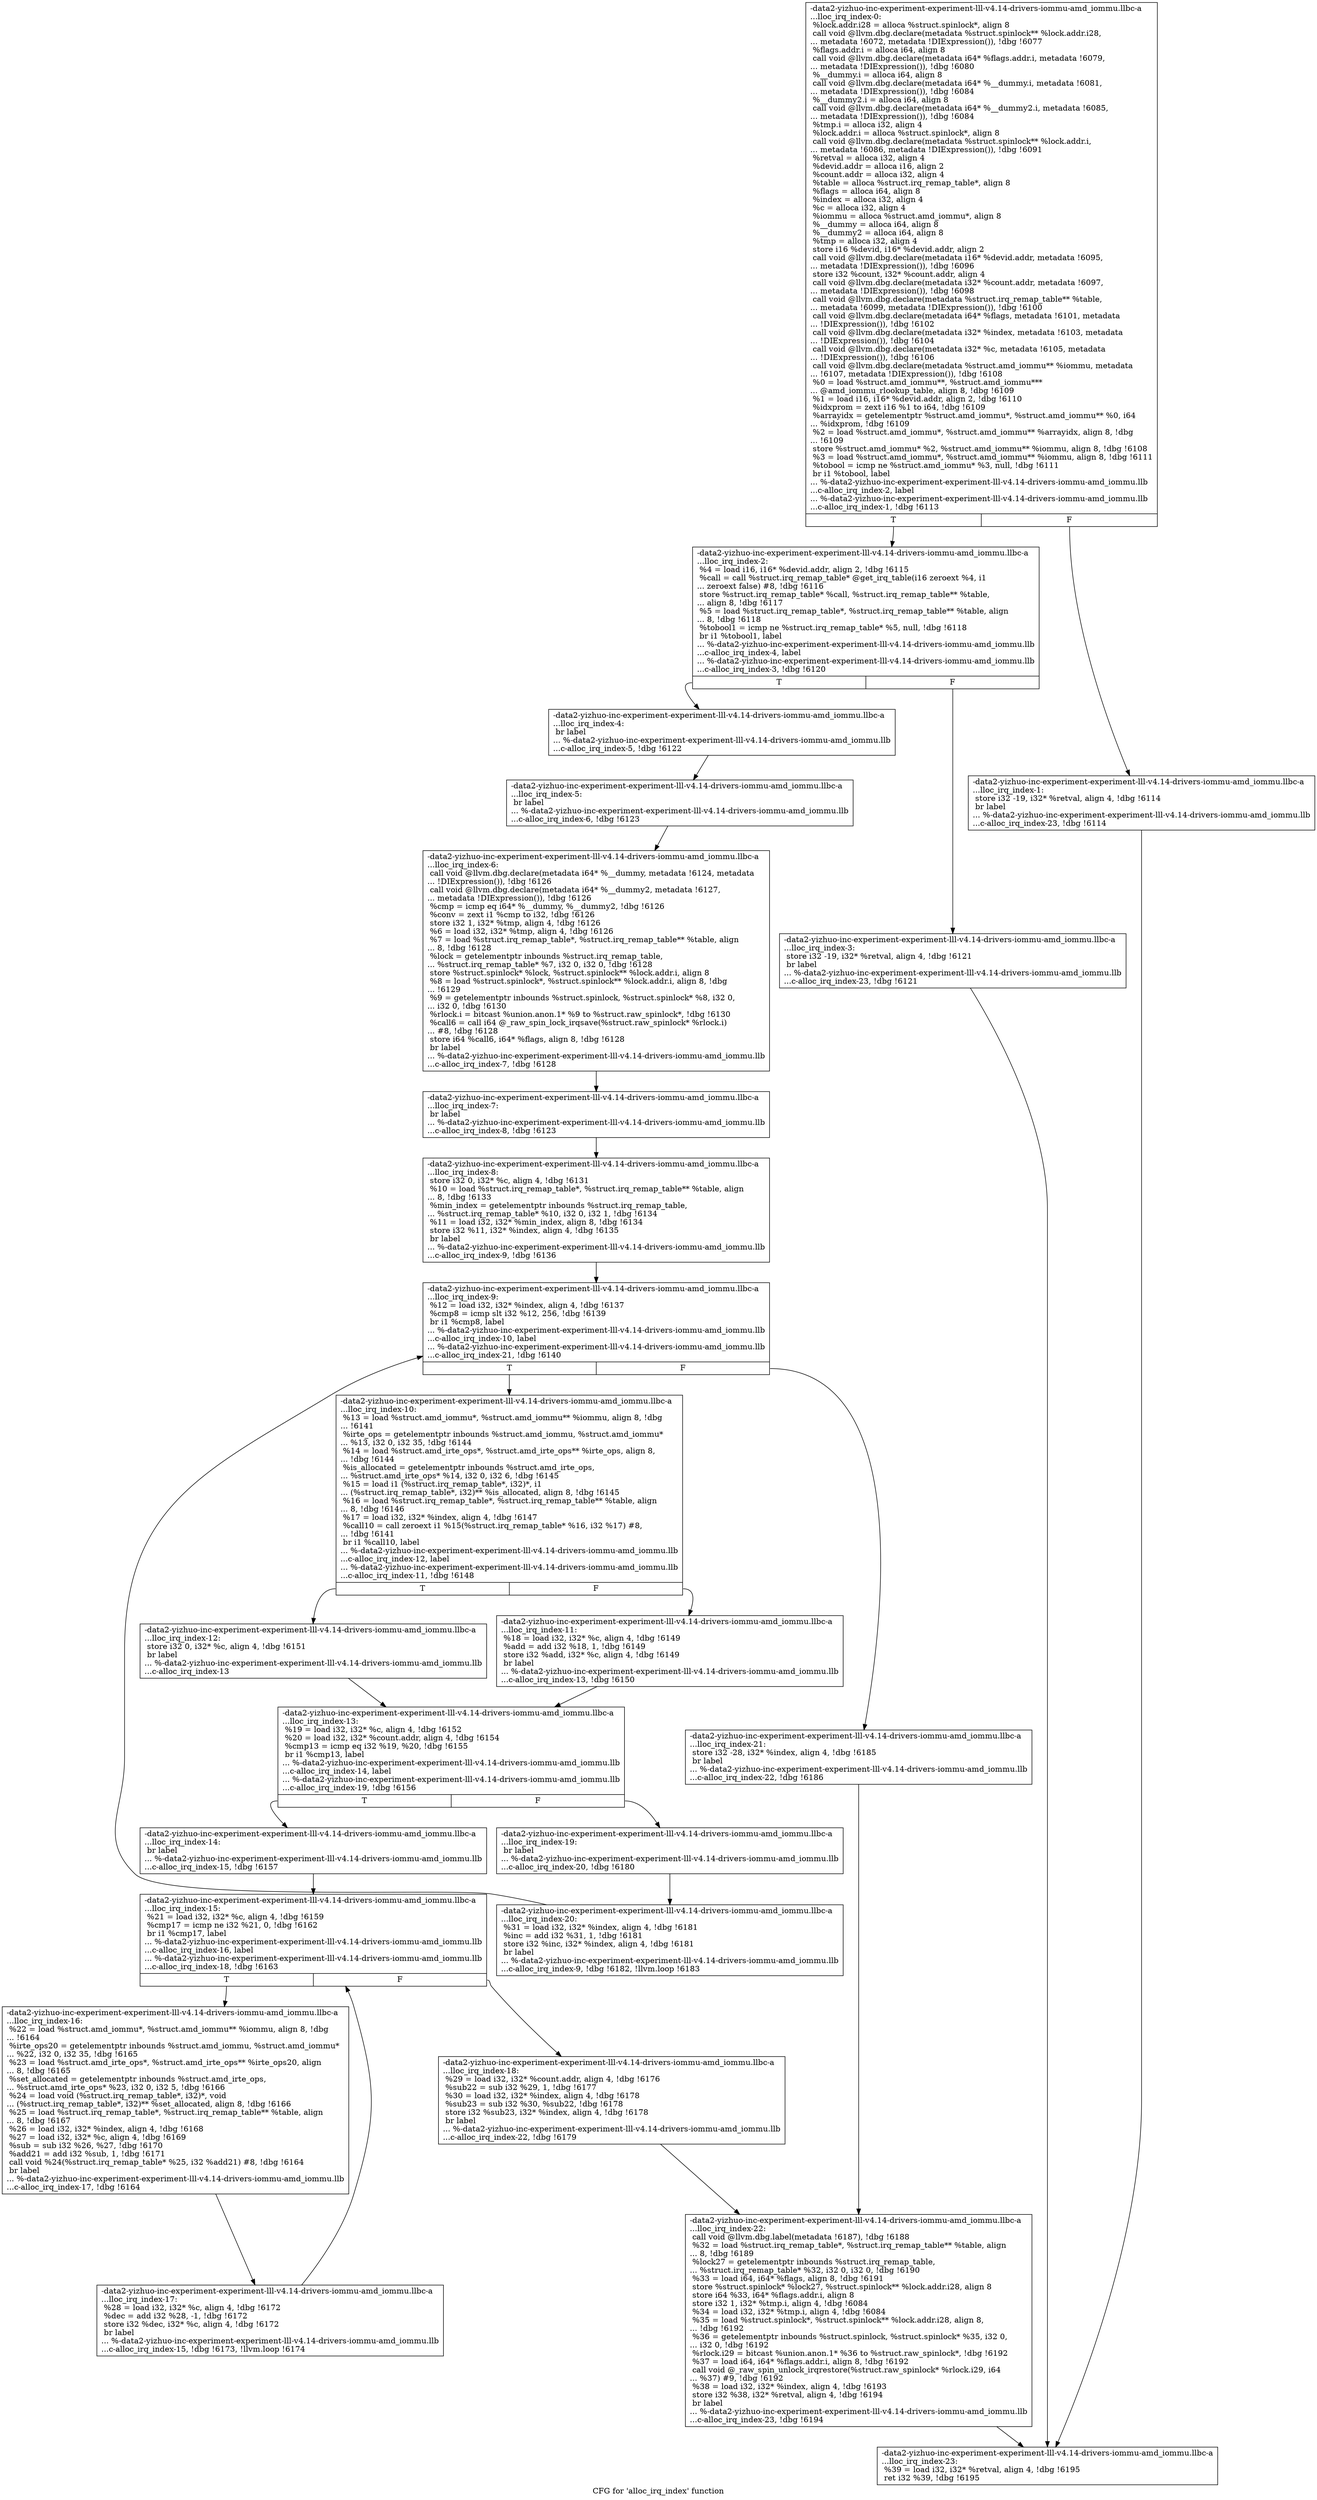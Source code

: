digraph "CFG for 'alloc_irq_index' function" {
	label="CFG for 'alloc_irq_index' function";

	Node0x561b949f4980 [shape=record,label="{-data2-yizhuo-inc-experiment-experiment-lll-v4.14-drivers-iommu-amd_iommu.llbc-a\l...lloc_irq_index-0:\l  %lock.addr.i28 = alloca %struct.spinlock*, align 8\l  call void @llvm.dbg.declare(metadata %struct.spinlock** %lock.addr.i28,\l... metadata !6072, metadata !DIExpression()), !dbg !6077\l  %flags.addr.i = alloca i64, align 8\l  call void @llvm.dbg.declare(metadata i64* %flags.addr.i, metadata !6079,\l... metadata !DIExpression()), !dbg !6080\l  %__dummy.i = alloca i64, align 8\l  call void @llvm.dbg.declare(metadata i64* %__dummy.i, metadata !6081,\l... metadata !DIExpression()), !dbg !6084\l  %__dummy2.i = alloca i64, align 8\l  call void @llvm.dbg.declare(metadata i64* %__dummy2.i, metadata !6085,\l... metadata !DIExpression()), !dbg !6084\l  %tmp.i = alloca i32, align 4\l  %lock.addr.i = alloca %struct.spinlock*, align 8\l  call void @llvm.dbg.declare(metadata %struct.spinlock** %lock.addr.i,\l... metadata !6086, metadata !DIExpression()), !dbg !6091\l  %retval = alloca i32, align 4\l  %devid.addr = alloca i16, align 2\l  %count.addr = alloca i32, align 4\l  %table = alloca %struct.irq_remap_table*, align 8\l  %flags = alloca i64, align 8\l  %index = alloca i32, align 4\l  %c = alloca i32, align 4\l  %iommu = alloca %struct.amd_iommu*, align 8\l  %__dummy = alloca i64, align 8\l  %__dummy2 = alloca i64, align 8\l  %tmp = alloca i32, align 4\l  store i16 %devid, i16* %devid.addr, align 2\l  call void @llvm.dbg.declare(metadata i16* %devid.addr, metadata !6095,\l... metadata !DIExpression()), !dbg !6096\l  store i32 %count, i32* %count.addr, align 4\l  call void @llvm.dbg.declare(metadata i32* %count.addr, metadata !6097,\l... metadata !DIExpression()), !dbg !6098\l  call void @llvm.dbg.declare(metadata %struct.irq_remap_table** %table,\l... metadata !6099, metadata !DIExpression()), !dbg !6100\l  call void @llvm.dbg.declare(metadata i64* %flags, metadata !6101, metadata\l... !DIExpression()), !dbg !6102\l  call void @llvm.dbg.declare(metadata i32* %index, metadata !6103, metadata\l... !DIExpression()), !dbg !6104\l  call void @llvm.dbg.declare(metadata i32* %c, metadata !6105, metadata\l... !DIExpression()), !dbg !6106\l  call void @llvm.dbg.declare(metadata %struct.amd_iommu** %iommu, metadata\l... !6107, metadata !DIExpression()), !dbg !6108\l  %0 = load %struct.amd_iommu**, %struct.amd_iommu***\l... @amd_iommu_rlookup_table, align 8, !dbg !6109\l  %1 = load i16, i16* %devid.addr, align 2, !dbg !6110\l  %idxprom = zext i16 %1 to i64, !dbg !6109\l  %arrayidx = getelementptr %struct.amd_iommu*, %struct.amd_iommu** %0, i64\l... %idxprom, !dbg !6109\l  %2 = load %struct.amd_iommu*, %struct.amd_iommu** %arrayidx, align 8, !dbg\l... !6109\l  store %struct.amd_iommu* %2, %struct.amd_iommu** %iommu, align 8, !dbg !6108\l  %3 = load %struct.amd_iommu*, %struct.amd_iommu** %iommu, align 8, !dbg !6111\l  %tobool = icmp ne %struct.amd_iommu* %3, null, !dbg !6111\l  br i1 %tobool, label\l... %-data2-yizhuo-inc-experiment-experiment-lll-v4.14-drivers-iommu-amd_iommu.llb\l...c-alloc_irq_index-2, label\l... %-data2-yizhuo-inc-experiment-experiment-lll-v4.14-drivers-iommu-amd_iommu.llb\l...c-alloc_irq_index-1, !dbg !6113\l|{<s0>T|<s1>F}}"];
	Node0x561b949f4980:s0 -> Node0x561b949f73c0;
	Node0x561b949f4980:s1 -> Node0x561b949f7370;
	Node0x561b949f7370 [shape=record,label="{-data2-yizhuo-inc-experiment-experiment-lll-v4.14-drivers-iommu-amd_iommu.llbc-a\l...lloc_irq_index-1: \l  store i32 -19, i32* %retval, align 4, !dbg !6114\l  br label\l... %-data2-yizhuo-inc-experiment-experiment-lll-v4.14-drivers-iommu-amd_iommu.llb\l...c-alloc_irq_index-23, !dbg !6114\l}"];
	Node0x561b949f7370 -> Node0x561b949f7a50;
	Node0x561b949f73c0 [shape=record,label="{-data2-yizhuo-inc-experiment-experiment-lll-v4.14-drivers-iommu-amd_iommu.llbc-a\l...lloc_irq_index-2: \l  %4 = load i16, i16* %devid.addr, align 2, !dbg !6115\l  %call = call %struct.irq_remap_table* @get_irq_table(i16 zeroext %4, i1\l... zeroext false) #8, !dbg !6116\l  store %struct.irq_remap_table* %call, %struct.irq_remap_table** %table,\l... align 8, !dbg !6117\l  %5 = load %struct.irq_remap_table*, %struct.irq_remap_table** %table, align\l... 8, !dbg !6118\l  %tobool1 = icmp ne %struct.irq_remap_table* %5, null, !dbg !6118\l  br i1 %tobool1, label\l... %-data2-yizhuo-inc-experiment-experiment-lll-v4.14-drivers-iommu-amd_iommu.llb\l...c-alloc_irq_index-4, label\l... %-data2-yizhuo-inc-experiment-experiment-lll-v4.14-drivers-iommu-amd_iommu.llb\l...c-alloc_irq_index-3, !dbg !6120\l|{<s0>T|<s1>F}}"];
	Node0x561b949f73c0:s0 -> Node0x561b949f7460;
	Node0x561b949f73c0:s1 -> Node0x561b949f7410;
	Node0x561b949f7410 [shape=record,label="{-data2-yizhuo-inc-experiment-experiment-lll-v4.14-drivers-iommu-amd_iommu.llbc-a\l...lloc_irq_index-3: \l  store i32 -19, i32* %retval, align 4, !dbg !6121\l  br label\l... %-data2-yizhuo-inc-experiment-experiment-lll-v4.14-drivers-iommu-amd_iommu.llb\l...c-alloc_irq_index-23, !dbg !6121\l}"];
	Node0x561b949f7410 -> Node0x561b949f7a50;
	Node0x561b949f7460 [shape=record,label="{-data2-yizhuo-inc-experiment-experiment-lll-v4.14-drivers-iommu-amd_iommu.llbc-a\l...lloc_irq_index-4: \l  br label\l... %-data2-yizhuo-inc-experiment-experiment-lll-v4.14-drivers-iommu-amd_iommu.llb\l...c-alloc_irq_index-5, !dbg !6122\l}"];
	Node0x561b949f7460 -> Node0x561b949f74b0;
	Node0x561b949f74b0 [shape=record,label="{-data2-yizhuo-inc-experiment-experiment-lll-v4.14-drivers-iommu-amd_iommu.llbc-a\l...lloc_irq_index-5: \l  br label\l... %-data2-yizhuo-inc-experiment-experiment-lll-v4.14-drivers-iommu-amd_iommu.llb\l...c-alloc_irq_index-6, !dbg !6123\l}"];
	Node0x561b949f74b0 -> Node0x561b949f7500;
	Node0x561b949f7500 [shape=record,label="{-data2-yizhuo-inc-experiment-experiment-lll-v4.14-drivers-iommu-amd_iommu.llbc-a\l...lloc_irq_index-6: \l  call void @llvm.dbg.declare(metadata i64* %__dummy, metadata !6124, metadata\l... !DIExpression()), !dbg !6126\l  call void @llvm.dbg.declare(metadata i64* %__dummy2, metadata !6127,\l... metadata !DIExpression()), !dbg !6126\l  %cmp = icmp eq i64* %__dummy, %__dummy2, !dbg !6126\l  %conv = zext i1 %cmp to i32, !dbg !6126\l  store i32 1, i32* %tmp, align 4, !dbg !6126\l  %6 = load i32, i32* %tmp, align 4, !dbg !6126\l  %7 = load %struct.irq_remap_table*, %struct.irq_remap_table** %table, align\l... 8, !dbg !6128\l  %lock = getelementptr inbounds %struct.irq_remap_table,\l... %struct.irq_remap_table* %7, i32 0, i32 0, !dbg !6128\l  store %struct.spinlock* %lock, %struct.spinlock** %lock.addr.i, align 8\l  %8 = load %struct.spinlock*, %struct.spinlock** %lock.addr.i, align 8, !dbg\l... !6129\l  %9 = getelementptr inbounds %struct.spinlock, %struct.spinlock* %8, i32 0,\l... i32 0, !dbg !6130\l  %rlock.i = bitcast %union.anon.1* %9 to %struct.raw_spinlock*, !dbg !6130\l  %call6 = call i64 @_raw_spin_lock_irqsave(%struct.raw_spinlock* %rlock.i)\l... #8, !dbg !6128\l  store i64 %call6, i64* %flags, align 8, !dbg !6128\l  br label\l... %-data2-yizhuo-inc-experiment-experiment-lll-v4.14-drivers-iommu-amd_iommu.llb\l...c-alloc_irq_index-7, !dbg !6128\l}"];
	Node0x561b949f7500 -> Node0x561b949f7550;
	Node0x561b949f7550 [shape=record,label="{-data2-yizhuo-inc-experiment-experiment-lll-v4.14-drivers-iommu-amd_iommu.llbc-a\l...lloc_irq_index-7: \l  br label\l... %-data2-yizhuo-inc-experiment-experiment-lll-v4.14-drivers-iommu-amd_iommu.llb\l...c-alloc_irq_index-8, !dbg !6123\l}"];
	Node0x561b949f7550 -> Node0x561b949f75a0;
	Node0x561b949f75a0 [shape=record,label="{-data2-yizhuo-inc-experiment-experiment-lll-v4.14-drivers-iommu-amd_iommu.llbc-a\l...lloc_irq_index-8: \l  store i32 0, i32* %c, align 4, !dbg !6131\l  %10 = load %struct.irq_remap_table*, %struct.irq_remap_table** %table, align\l... 8, !dbg !6133\l  %min_index = getelementptr inbounds %struct.irq_remap_table,\l... %struct.irq_remap_table* %10, i32 0, i32 1, !dbg !6134\l  %11 = load i32, i32* %min_index, align 8, !dbg !6134\l  store i32 %11, i32* %index, align 4, !dbg !6135\l  br label\l... %-data2-yizhuo-inc-experiment-experiment-lll-v4.14-drivers-iommu-amd_iommu.llb\l...c-alloc_irq_index-9, !dbg !6136\l}"];
	Node0x561b949f75a0 -> Node0x561b949f75f0;
	Node0x561b949f75f0 [shape=record,label="{-data2-yizhuo-inc-experiment-experiment-lll-v4.14-drivers-iommu-amd_iommu.llbc-a\l...lloc_irq_index-9: \l  %12 = load i32, i32* %index, align 4, !dbg !6137\l  %cmp8 = icmp slt i32 %12, 256, !dbg !6139\l  br i1 %cmp8, label\l... %-data2-yizhuo-inc-experiment-experiment-lll-v4.14-drivers-iommu-amd_iommu.llb\l...c-alloc_irq_index-10, label\l... %-data2-yizhuo-inc-experiment-experiment-lll-v4.14-drivers-iommu-amd_iommu.llb\l...c-alloc_irq_index-21, !dbg !6140\l|{<s0>T|<s1>F}}"];
	Node0x561b949f75f0:s0 -> Node0x561b949f7640;
	Node0x561b949f75f0:s1 -> Node0x561b949f79b0;
	Node0x561b949f7640 [shape=record,label="{-data2-yizhuo-inc-experiment-experiment-lll-v4.14-drivers-iommu-amd_iommu.llbc-a\l...lloc_irq_index-10: \l  %13 = load %struct.amd_iommu*, %struct.amd_iommu** %iommu, align 8, !dbg\l... !6141\l  %irte_ops = getelementptr inbounds %struct.amd_iommu, %struct.amd_iommu*\l... %13, i32 0, i32 35, !dbg !6144\l  %14 = load %struct.amd_irte_ops*, %struct.amd_irte_ops** %irte_ops, align 8,\l... !dbg !6144\l  %is_allocated = getelementptr inbounds %struct.amd_irte_ops,\l... %struct.amd_irte_ops* %14, i32 0, i32 6, !dbg !6145\l  %15 = load i1 (%struct.irq_remap_table*, i32)*, i1\l... (%struct.irq_remap_table*, i32)** %is_allocated, align 8, !dbg !6145\l  %16 = load %struct.irq_remap_table*, %struct.irq_remap_table** %table, align\l... 8, !dbg !6146\l  %17 = load i32, i32* %index, align 4, !dbg !6147\l  %call10 = call zeroext i1 %15(%struct.irq_remap_table* %16, i32 %17) #8,\l... !dbg !6141\l  br i1 %call10, label\l... %-data2-yizhuo-inc-experiment-experiment-lll-v4.14-drivers-iommu-amd_iommu.llb\l...c-alloc_irq_index-12, label\l... %-data2-yizhuo-inc-experiment-experiment-lll-v4.14-drivers-iommu-amd_iommu.llb\l...c-alloc_irq_index-11, !dbg !6148\l|{<s0>T|<s1>F}}"];
	Node0x561b949f7640:s0 -> Node0x561b949f76e0;
	Node0x561b949f7640:s1 -> Node0x561b949f7690;
	Node0x561b949f7690 [shape=record,label="{-data2-yizhuo-inc-experiment-experiment-lll-v4.14-drivers-iommu-amd_iommu.llbc-a\l...lloc_irq_index-11: \l  %18 = load i32, i32* %c, align 4, !dbg !6149\l  %add = add i32 %18, 1, !dbg !6149\l  store i32 %add, i32* %c, align 4, !dbg !6149\l  br label\l... %-data2-yizhuo-inc-experiment-experiment-lll-v4.14-drivers-iommu-amd_iommu.llb\l...c-alloc_irq_index-13, !dbg !6150\l}"];
	Node0x561b949f7690 -> Node0x561b949f7730;
	Node0x561b949f76e0 [shape=record,label="{-data2-yizhuo-inc-experiment-experiment-lll-v4.14-drivers-iommu-amd_iommu.llbc-a\l...lloc_irq_index-12: \l  store i32 0, i32* %c, align 4, !dbg !6151\l  br label\l... %-data2-yizhuo-inc-experiment-experiment-lll-v4.14-drivers-iommu-amd_iommu.llb\l...c-alloc_irq_index-13\l}"];
	Node0x561b949f76e0 -> Node0x561b949f7730;
	Node0x561b949f7730 [shape=record,label="{-data2-yizhuo-inc-experiment-experiment-lll-v4.14-drivers-iommu-amd_iommu.llbc-a\l...lloc_irq_index-13: \l  %19 = load i32, i32* %c, align 4, !dbg !6152\l  %20 = load i32, i32* %count.addr, align 4, !dbg !6154\l  %cmp13 = icmp eq i32 %19, %20, !dbg !6155\l  br i1 %cmp13, label\l... %-data2-yizhuo-inc-experiment-experiment-lll-v4.14-drivers-iommu-amd_iommu.llb\l...c-alloc_irq_index-14, label\l... %-data2-yizhuo-inc-experiment-experiment-lll-v4.14-drivers-iommu-amd_iommu.llb\l...c-alloc_irq_index-19, !dbg !6156\l|{<s0>T|<s1>F}}"];
	Node0x561b949f7730:s0 -> Node0x561b949f7780;
	Node0x561b949f7730:s1 -> Node0x561b949f7910;
	Node0x561b949f7780 [shape=record,label="{-data2-yizhuo-inc-experiment-experiment-lll-v4.14-drivers-iommu-amd_iommu.llbc-a\l...lloc_irq_index-14: \l  br label\l... %-data2-yizhuo-inc-experiment-experiment-lll-v4.14-drivers-iommu-amd_iommu.llb\l...c-alloc_irq_index-15, !dbg !6157\l}"];
	Node0x561b949f7780 -> Node0x561b949f77d0;
	Node0x561b949f77d0 [shape=record,label="{-data2-yizhuo-inc-experiment-experiment-lll-v4.14-drivers-iommu-amd_iommu.llbc-a\l...lloc_irq_index-15: \l  %21 = load i32, i32* %c, align 4, !dbg !6159\l  %cmp17 = icmp ne i32 %21, 0, !dbg !6162\l  br i1 %cmp17, label\l... %-data2-yizhuo-inc-experiment-experiment-lll-v4.14-drivers-iommu-amd_iommu.llb\l...c-alloc_irq_index-16, label\l... %-data2-yizhuo-inc-experiment-experiment-lll-v4.14-drivers-iommu-amd_iommu.llb\l...c-alloc_irq_index-18, !dbg !6163\l|{<s0>T|<s1>F}}"];
	Node0x561b949f77d0:s0 -> Node0x561b949f7820;
	Node0x561b949f77d0:s1 -> Node0x561b949f78c0;
	Node0x561b949f7820 [shape=record,label="{-data2-yizhuo-inc-experiment-experiment-lll-v4.14-drivers-iommu-amd_iommu.llbc-a\l...lloc_irq_index-16: \l  %22 = load %struct.amd_iommu*, %struct.amd_iommu** %iommu, align 8, !dbg\l... !6164\l  %irte_ops20 = getelementptr inbounds %struct.amd_iommu, %struct.amd_iommu*\l... %22, i32 0, i32 35, !dbg !6165\l  %23 = load %struct.amd_irte_ops*, %struct.amd_irte_ops** %irte_ops20, align\l... 8, !dbg !6165\l  %set_allocated = getelementptr inbounds %struct.amd_irte_ops,\l... %struct.amd_irte_ops* %23, i32 0, i32 5, !dbg !6166\l  %24 = load void (%struct.irq_remap_table*, i32)*, void\l... (%struct.irq_remap_table*, i32)** %set_allocated, align 8, !dbg !6166\l  %25 = load %struct.irq_remap_table*, %struct.irq_remap_table** %table, align\l... 8, !dbg !6167\l  %26 = load i32, i32* %index, align 4, !dbg !6168\l  %27 = load i32, i32* %c, align 4, !dbg !6169\l  %sub = sub i32 %26, %27, !dbg !6170\l  %add21 = add i32 %sub, 1, !dbg !6171\l  call void %24(%struct.irq_remap_table* %25, i32 %add21) #8, !dbg !6164\l  br label\l... %-data2-yizhuo-inc-experiment-experiment-lll-v4.14-drivers-iommu-amd_iommu.llb\l...c-alloc_irq_index-17, !dbg !6164\l}"];
	Node0x561b949f7820 -> Node0x561b949f7870;
	Node0x561b949f7870 [shape=record,label="{-data2-yizhuo-inc-experiment-experiment-lll-v4.14-drivers-iommu-amd_iommu.llbc-a\l...lloc_irq_index-17: \l  %28 = load i32, i32* %c, align 4, !dbg !6172\l  %dec = add i32 %28, -1, !dbg !6172\l  store i32 %dec, i32* %c, align 4, !dbg !6172\l  br label\l... %-data2-yizhuo-inc-experiment-experiment-lll-v4.14-drivers-iommu-amd_iommu.llb\l...c-alloc_irq_index-15, !dbg !6173, !llvm.loop !6174\l}"];
	Node0x561b949f7870 -> Node0x561b949f77d0;
	Node0x561b949f78c0 [shape=record,label="{-data2-yizhuo-inc-experiment-experiment-lll-v4.14-drivers-iommu-amd_iommu.llbc-a\l...lloc_irq_index-18: \l  %29 = load i32, i32* %count.addr, align 4, !dbg !6176\l  %sub22 = sub i32 %29, 1, !dbg !6177\l  %30 = load i32, i32* %index, align 4, !dbg !6178\l  %sub23 = sub i32 %30, %sub22, !dbg !6178\l  store i32 %sub23, i32* %index, align 4, !dbg !6178\l  br label\l... %-data2-yizhuo-inc-experiment-experiment-lll-v4.14-drivers-iommu-amd_iommu.llb\l...c-alloc_irq_index-22, !dbg !6179\l}"];
	Node0x561b949f78c0 -> Node0x561b949f7a00;
	Node0x561b949f7910 [shape=record,label="{-data2-yizhuo-inc-experiment-experiment-lll-v4.14-drivers-iommu-amd_iommu.llbc-a\l...lloc_irq_index-19: \l  br label\l... %-data2-yizhuo-inc-experiment-experiment-lll-v4.14-drivers-iommu-amd_iommu.llb\l...c-alloc_irq_index-20, !dbg !6180\l}"];
	Node0x561b949f7910 -> Node0x561b949f7960;
	Node0x561b949f7960 [shape=record,label="{-data2-yizhuo-inc-experiment-experiment-lll-v4.14-drivers-iommu-amd_iommu.llbc-a\l...lloc_irq_index-20: \l  %31 = load i32, i32* %index, align 4, !dbg !6181\l  %inc = add i32 %31, 1, !dbg !6181\l  store i32 %inc, i32* %index, align 4, !dbg !6181\l  br label\l... %-data2-yizhuo-inc-experiment-experiment-lll-v4.14-drivers-iommu-amd_iommu.llb\l...c-alloc_irq_index-9, !dbg !6182, !llvm.loop !6183\l}"];
	Node0x561b949f7960 -> Node0x561b949f75f0;
	Node0x561b949f79b0 [shape=record,label="{-data2-yizhuo-inc-experiment-experiment-lll-v4.14-drivers-iommu-amd_iommu.llbc-a\l...lloc_irq_index-21: \l  store i32 -28, i32* %index, align 4, !dbg !6185\l  br label\l... %-data2-yizhuo-inc-experiment-experiment-lll-v4.14-drivers-iommu-amd_iommu.llb\l...c-alloc_irq_index-22, !dbg !6186\l}"];
	Node0x561b949f79b0 -> Node0x561b949f7a00;
	Node0x561b949f7a00 [shape=record,label="{-data2-yizhuo-inc-experiment-experiment-lll-v4.14-drivers-iommu-amd_iommu.llbc-a\l...lloc_irq_index-22: \l  call void @llvm.dbg.label(metadata !6187), !dbg !6188\l  %32 = load %struct.irq_remap_table*, %struct.irq_remap_table** %table, align\l... 8, !dbg !6189\l  %lock27 = getelementptr inbounds %struct.irq_remap_table,\l... %struct.irq_remap_table* %32, i32 0, i32 0, !dbg !6190\l  %33 = load i64, i64* %flags, align 8, !dbg !6191\l  store %struct.spinlock* %lock27, %struct.spinlock** %lock.addr.i28, align 8\l  store i64 %33, i64* %flags.addr.i, align 8\l  store i32 1, i32* %tmp.i, align 4, !dbg !6084\l  %34 = load i32, i32* %tmp.i, align 4, !dbg !6084\l  %35 = load %struct.spinlock*, %struct.spinlock** %lock.addr.i28, align 8,\l... !dbg !6192\l  %36 = getelementptr inbounds %struct.spinlock, %struct.spinlock* %35, i32 0,\l... i32 0, !dbg !6192\l  %rlock.i29 = bitcast %union.anon.1* %36 to %struct.raw_spinlock*, !dbg !6192\l  %37 = load i64, i64* %flags.addr.i, align 8, !dbg !6192\l  call void @_raw_spin_unlock_irqrestore(%struct.raw_spinlock* %rlock.i29, i64\l... %37) #9, !dbg !6192\l  %38 = load i32, i32* %index, align 4, !dbg !6193\l  store i32 %38, i32* %retval, align 4, !dbg !6194\l  br label\l... %-data2-yizhuo-inc-experiment-experiment-lll-v4.14-drivers-iommu-amd_iommu.llb\l...c-alloc_irq_index-23, !dbg !6194\l}"];
	Node0x561b949f7a00 -> Node0x561b949f7a50;
	Node0x561b949f7a50 [shape=record,label="{-data2-yizhuo-inc-experiment-experiment-lll-v4.14-drivers-iommu-amd_iommu.llbc-a\l...lloc_irq_index-23: \l  %39 = load i32, i32* %retval, align 4, !dbg !6195\l  ret i32 %39, !dbg !6195\l}"];
}
